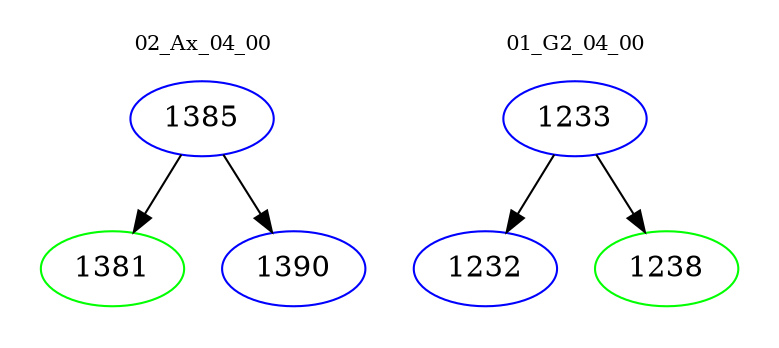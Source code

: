 digraph{
subgraph cluster_0 {
color = white
label = "02_Ax_04_00";
fontsize=10;
T0_1385 [label="1385", color="blue"]
T0_1385 -> T0_1381 [color="black"]
T0_1381 [label="1381", color="green"]
T0_1385 -> T0_1390 [color="black"]
T0_1390 [label="1390", color="blue"]
}
subgraph cluster_1 {
color = white
label = "01_G2_04_00";
fontsize=10;
T1_1233 [label="1233", color="blue"]
T1_1233 -> T1_1232 [color="black"]
T1_1232 [label="1232", color="blue"]
T1_1233 -> T1_1238 [color="black"]
T1_1238 [label="1238", color="green"]
}
}
